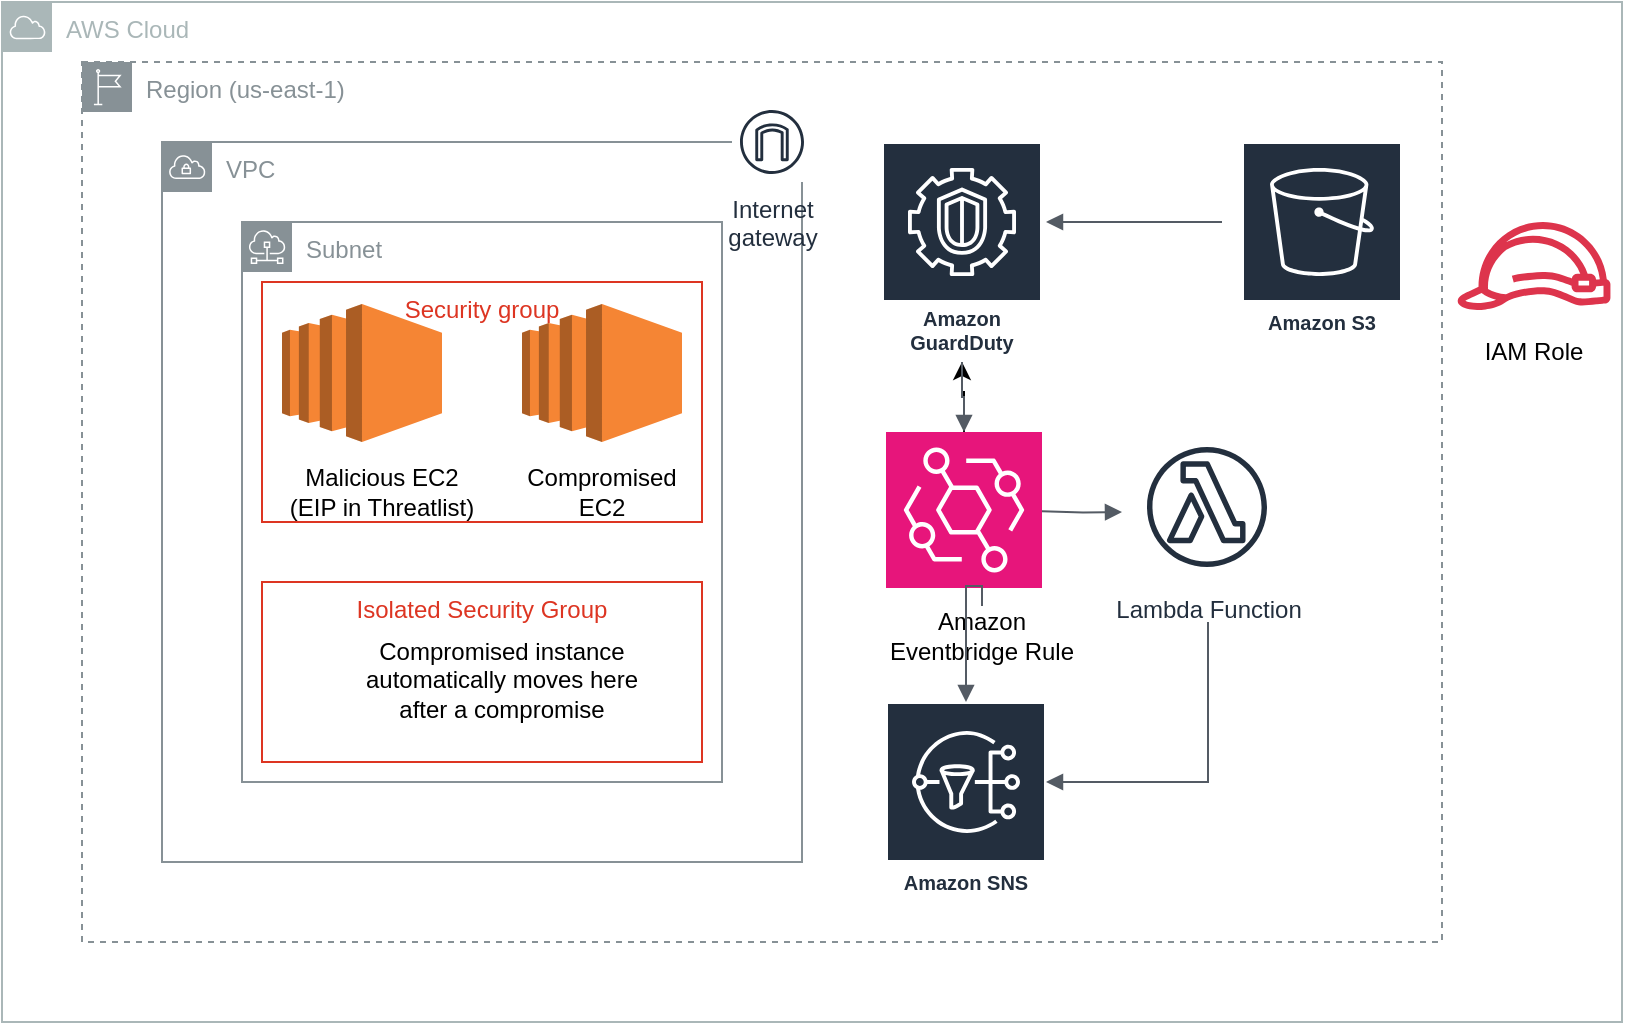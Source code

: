 <mxfile version="24.8.4">
  <diagram name="Page-1" id="07urKmyaSKqN9cf41js9">
    <mxGraphModel dx="1034" dy="499" grid="1" gridSize="10" guides="1" tooltips="1" connect="1" arrows="1" fold="1" page="1" pageScale="1" pageWidth="850" pageHeight="1100" math="0" shadow="0">
      <root>
        <mxCell id="0" />
        <mxCell id="1" parent="0" />
        <mxCell id="B3owq-pIp8Mv32XpgTMW-1" value="AWS Cloud" style="sketch=0;outlineConnect=0;gradientColor=none;html=1;whiteSpace=wrap;fontSize=12;fontStyle=0;shape=mxgraph.aws4.group;grIcon=mxgraph.aws4.group_aws_cloud;strokeColor=#AAB7B8;fillColor=none;verticalAlign=top;align=left;spacingLeft=30;fontColor=#AAB7B8;dashed=0;" parent="1" vertex="1">
          <mxGeometry x="40" y="10" width="810" height="510" as="geometry" />
        </mxCell>
        <mxCell id="B3owq-pIp8Mv32XpgTMW-2" value="Region (us-east-1)" style="sketch=0;outlineConnect=0;gradientColor=none;html=1;whiteSpace=wrap;fontSize=12;fontStyle=0;shape=mxgraph.aws4.group;grIcon=mxgraph.aws4.group_region;strokeColor=#879196;fillColor=none;verticalAlign=top;align=left;spacingLeft=30;fontColor=#879196;dashed=1;" parent="1" vertex="1">
          <mxGeometry x="80" y="40" width="680" height="440" as="geometry" />
        </mxCell>
        <mxCell id="B3owq-pIp8Mv32XpgTMW-4" value="" style="sketch=0;outlineConnect=0;fontColor=#232F3E;gradientColor=none;fillColor=#DD344C;strokeColor=none;dashed=0;verticalLabelPosition=bottom;verticalAlign=top;align=center;html=1;fontSize=12;fontStyle=0;aspect=fixed;pointerEvents=1;shape=mxgraph.aws4.role;" parent="1" vertex="1">
          <mxGeometry x="767" y="120" width="78" height="44" as="geometry" />
        </mxCell>
        <mxCell id="B3owq-pIp8Mv32XpgTMW-5" value="VPC" style="sketch=0;outlineConnect=0;gradientColor=none;html=1;whiteSpace=wrap;fontSize=12;fontStyle=0;shape=mxgraph.aws4.group;grIcon=mxgraph.aws4.group_vpc;strokeColor=#879196;fillColor=none;verticalAlign=top;align=left;spacingLeft=30;fontColor=#879196;dashed=0;" parent="1" vertex="1">
          <mxGeometry x="120" y="80" width="320" height="360" as="geometry" />
        </mxCell>
        <mxCell id="B3owq-pIp8Mv32XpgTMW-6" value="Subnet" style="sketch=0;outlineConnect=0;gradientColor=none;html=1;whiteSpace=wrap;fontSize=12;fontStyle=0;shape=mxgraph.aws4.group;grIcon=mxgraph.aws4.group_subnet;strokeColor=#879196;fillColor=none;verticalAlign=top;align=left;spacingLeft=30;fontColor=#879196;dashed=0;" parent="1" vertex="1">
          <mxGeometry x="160" y="120" width="240" height="280" as="geometry" />
        </mxCell>
        <mxCell id="B3owq-pIp8Mv32XpgTMW-7" value="" style="outlineConnect=0;dashed=0;verticalLabelPosition=bottom;verticalAlign=top;align=center;html=1;shape=mxgraph.aws3.ec2;fillColor=#F58534;gradientColor=none;" parent="1" vertex="1">
          <mxGeometry x="180" y="161" width="80" height="69" as="geometry" />
        </mxCell>
        <mxCell id="B3owq-pIp8Mv32XpgTMW-8" value="" style="outlineConnect=0;dashed=0;verticalLabelPosition=bottom;verticalAlign=top;align=center;html=1;shape=mxgraph.aws3.ec2;fillColor=#F58534;gradientColor=none;" parent="1" vertex="1">
          <mxGeometry x="300" y="161" width="80" height="69" as="geometry" />
        </mxCell>
        <mxCell id="B3owq-pIp8Mv32XpgTMW-11" value="Amazon GuardDuty" style="sketch=0;outlineConnect=0;fontColor=#232F3E;gradientColor=none;strokeColor=#ffffff;fillColor=#232F3E;dashed=0;verticalLabelPosition=middle;verticalAlign=bottom;align=center;html=1;whiteSpace=wrap;fontSize=10;fontStyle=1;spacing=3;shape=mxgraph.aws4.productIcon;prIcon=mxgraph.aws4.guardduty;" parent="1" vertex="1">
          <mxGeometry x="480" y="80" width="80" height="110" as="geometry" />
        </mxCell>
        <mxCell id="B3owq-pIp8Mv32XpgTMW-12" value="Amazon S3" style="sketch=0;outlineConnect=0;fontColor=#232F3E;gradientColor=none;strokeColor=#ffffff;fillColor=#232F3E;dashed=0;verticalLabelPosition=middle;verticalAlign=bottom;align=center;html=1;whiteSpace=wrap;fontSize=10;fontStyle=1;spacing=3;shape=mxgraph.aws4.productIcon;prIcon=mxgraph.aws4.s3;" parent="1" vertex="1">
          <mxGeometry x="660" y="80" width="80" height="100" as="geometry" />
        </mxCell>
        <mxCell id="B3owq-pIp8Mv32XpgTMW-29" value="" style="edgeStyle=orthogonalEdgeStyle;rounded=0;orthogonalLoop=1;jettySize=auto;html=1;" parent="1" source="B3owq-pIp8Mv32XpgTMW-13" target="B3owq-pIp8Mv32XpgTMW-11" edge="1">
          <mxGeometry relative="1" as="geometry" />
        </mxCell>
        <mxCell id="B3owq-pIp8Mv32XpgTMW-13" value="" style="sketch=0;points=[[0,0,0],[0.25,0,0],[0.5,0,0],[0.75,0,0],[1,0,0],[0,1,0],[0.25,1,0],[0.5,1,0],[0.75,1,0],[1,1,0],[0,0.25,0],[0,0.5,0],[0,0.75,0],[1,0.25,0],[1,0.5,0],[1,0.75,0]];outlineConnect=0;fontColor=#232F3E;fillColor=#E7157B;strokeColor=#ffffff;dashed=0;verticalLabelPosition=bottom;verticalAlign=top;align=center;html=1;fontSize=12;fontStyle=0;aspect=fixed;shape=mxgraph.aws4.resourceIcon;resIcon=mxgraph.aws4.eventbridge;" parent="1" vertex="1">
          <mxGeometry x="482" y="225" width="78" height="78" as="geometry" />
        </mxCell>
        <mxCell id="B3owq-pIp8Mv32XpgTMW-15" value="Amazon SNS" style="sketch=0;outlineConnect=0;fontColor=#232F3E;gradientColor=none;strokeColor=#ffffff;fillColor=#232F3E;dashed=0;verticalLabelPosition=middle;verticalAlign=bottom;align=center;html=1;whiteSpace=wrap;fontSize=10;fontStyle=1;spacing=3;shape=mxgraph.aws4.productIcon;prIcon=mxgraph.aws4.sns;" parent="1" vertex="1">
          <mxGeometry x="482" y="360" width="80" height="100" as="geometry" />
        </mxCell>
        <mxCell id="B3owq-pIp8Mv32XpgTMW-16" value="Malicious EC2&lt;br&gt;(EIP in Threatlist)" style="text;html=1;align=center;verticalAlign=middle;whiteSpace=wrap;rounded=0;" parent="1" vertex="1">
          <mxGeometry x="180" y="240" width="100" height="30" as="geometry" />
        </mxCell>
        <mxCell id="B3owq-pIp8Mv32XpgTMW-20" value="Security group" style="fillColor=none;strokeColor=#DD3522;verticalAlign=top;fontStyle=0;fontColor=#DD3522;whiteSpace=wrap;html=1;" parent="1" vertex="1">
          <mxGeometry x="170" y="150" width="220" height="120" as="geometry" />
        </mxCell>
        <mxCell id="B3owq-pIp8Mv32XpgTMW-17" value="Compromised EC2" style="text;html=1;align=center;verticalAlign=middle;whiteSpace=wrap;rounded=0;" parent="1" vertex="1">
          <mxGeometry x="290" y="240" width="100" height="30" as="geometry" />
        </mxCell>
        <mxCell id="B3owq-pIp8Mv32XpgTMW-18" value="IAM Role" style="text;html=1;align=center;verticalAlign=middle;whiteSpace=wrap;rounded=0;" parent="1" vertex="1">
          <mxGeometry x="776" y="170" width="60" height="30" as="geometry" />
        </mxCell>
        <mxCell id="B3owq-pIp8Mv32XpgTMW-22" value="Internet&#xa;gateway" style="sketch=0;outlineConnect=0;fontColor=#232F3E;gradientColor=none;strokeColor=#232F3E;fillColor=#ffffff;dashed=0;verticalLabelPosition=bottom;verticalAlign=top;align=center;html=1;fontSize=12;fontStyle=0;aspect=fixed;shape=mxgraph.aws4.resourceIcon;resIcon=mxgraph.aws4.internet_gateway;" parent="1" vertex="1">
          <mxGeometry x="405" y="60" width="40" height="40" as="geometry" />
        </mxCell>
        <mxCell id="B3owq-pIp8Mv32XpgTMW-23" value="Isolated Security Group" style="fillColor=none;strokeColor=#DD3522;verticalAlign=top;fontStyle=0;fontColor=#DD3522;whiteSpace=wrap;html=1;" parent="1" vertex="1">
          <mxGeometry x="170" y="300" width="220" height="90" as="geometry" />
        </mxCell>
        <mxCell id="B3owq-pIp8Mv32XpgTMW-26" value="Amazon Eventbridge Rule" style="text;html=1;align=center;verticalAlign=middle;whiteSpace=wrap;rounded=0;" parent="1" vertex="1">
          <mxGeometry x="480" y="312" width="100" height="30" as="geometry" />
        </mxCell>
        <mxCell id="B3owq-pIp8Mv32XpgTMW-27" value="Lambda Function" style="sketch=0;outlineConnect=0;fontColor=#232F3E;gradientColor=none;strokeColor=#232F3E;fillColor=#ffffff;dashed=0;verticalLabelPosition=bottom;verticalAlign=top;align=center;html=1;fontSize=12;fontStyle=0;aspect=fixed;shape=mxgraph.aws4.resourceIcon;resIcon=mxgraph.aws4.lambda_function;" parent="1" vertex="1">
          <mxGeometry x="605" y="225" width="75" height="75" as="geometry" />
        </mxCell>
        <mxCell id="B3owq-pIp8Mv32XpgTMW-28" value="" style="edgeStyle=orthogonalEdgeStyle;html=1;endArrow=block;elbow=vertical;startArrow=none;endFill=1;strokeColor=#545B64;rounded=0;" parent="1" source="B3owq-pIp8Mv32XpgTMW-11" target="B3owq-pIp8Mv32XpgTMW-13" edge="1">
          <mxGeometry width="100" relative="1" as="geometry">
            <mxPoint x="482" y="195.17" as="sourcePoint" />
            <mxPoint x="582" y="195.17" as="targetPoint" />
          </mxGeometry>
        </mxCell>
        <mxCell id="B3owq-pIp8Mv32XpgTMW-30" value="" style="edgeStyle=orthogonalEdgeStyle;html=1;endArrow=block;elbow=vertical;startArrow=none;endFill=1;strokeColor=#545B64;rounded=0;" parent="1" edge="1">
          <mxGeometry width="100" relative="1" as="geometry">
            <mxPoint x="560" y="264.67" as="sourcePoint" />
            <mxPoint x="600" y="265" as="targetPoint" />
          </mxGeometry>
        </mxCell>
        <mxCell id="B3owq-pIp8Mv32XpgTMW-31" value="" style="edgeStyle=orthogonalEdgeStyle;html=1;endArrow=none;elbow=vertical;startArrow=block;startFill=1;strokeColor=#545B64;rounded=0;" parent="1" edge="1">
          <mxGeometry width="100" relative="1" as="geometry">
            <mxPoint x="562" y="400" as="sourcePoint" />
            <mxPoint x="643" y="320" as="targetPoint" />
            <Array as="points">
              <mxPoint x="643" y="400" />
            </Array>
          </mxGeometry>
        </mxCell>
        <mxCell id="B3owq-pIp8Mv32XpgTMW-32" value="" style="edgeStyle=orthogonalEdgeStyle;html=1;endArrow=none;elbow=vertical;startArrow=block;startFill=1;strokeColor=#545B64;rounded=0;" parent="1" edge="1">
          <mxGeometry width="100" relative="1" as="geometry">
            <mxPoint x="562" y="120" as="sourcePoint" />
            <mxPoint x="650" y="120" as="targetPoint" />
          </mxGeometry>
        </mxCell>
        <mxCell id="B3owq-pIp8Mv32XpgTMW-33" value="" style="edgeStyle=orthogonalEdgeStyle;html=1;endArrow=none;elbow=vertical;startArrow=block;startFill=1;strokeColor=#545B64;rounded=0;entryX=0.5;entryY=0;entryDx=0;entryDy=0;" parent="1" source="B3owq-pIp8Mv32XpgTMW-15" target="B3owq-pIp8Mv32XpgTMW-26" edge="1">
          <mxGeometry width="100" relative="1" as="geometry">
            <mxPoint x="440" y="370" as="sourcePoint" />
            <mxPoint x="540" y="370" as="targetPoint" />
            <Array as="points">
              <mxPoint x="522" y="302" />
              <mxPoint x="530" y="302" />
            </Array>
          </mxGeometry>
        </mxCell>
        <mxCell id="2nz_8uZtc3_I7WmMr2qn-1" value="Compromised instance automatically moves here after a compromise" style="text;html=1;align=center;verticalAlign=middle;whiteSpace=wrap;rounded=0;" vertex="1" parent="1">
          <mxGeometry x="210" y="334" width="160" height="30" as="geometry" />
        </mxCell>
      </root>
    </mxGraphModel>
  </diagram>
</mxfile>
